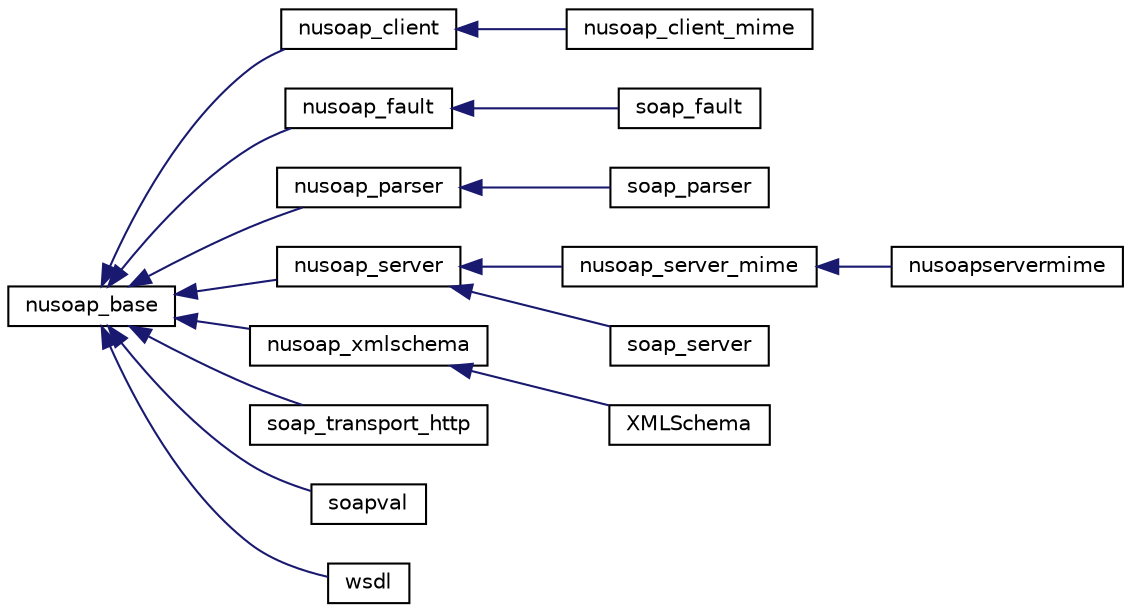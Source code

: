 digraph "Graphical Class Hierarchy"
{
 // LATEX_PDF_SIZE
  edge [fontname="Helvetica",fontsize="10",labelfontname="Helvetica",labelfontsize="10"];
  node [fontname="Helvetica",fontsize="10",shape=record];
  rankdir="LR";
  Node0 [label="nusoap_base",height=0.2,width=0.4,color="black", fillcolor="white", style="filled",URL="$classnusoap__base.html",tooltip=" "];
  Node0 -> Node1 [dir="back",color="midnightblue",fontsize="10",style="solid",fontname="Helvetica"];
  Node1 [label="nusoap_client",height=0.2,width=0.4,color="black", fillcolor="white", style="filled",URL="$classnusoap__client.html",tooltip=" "];
  Node1 -> Node2 [dir="back",color="midnightblue",fontsize="10",style="solid",fontname="Helvetica"];
  Node2 [label="nusoap_client_mime",height=0.2,width=0.4,color="black", fillcolor="white", style="filled",URL="$classnusoap__client__mime.html",tooltip=" "];
  Node0 -> Node3 [dir="back",color="midnightblue",fontsize="10",style="solid",fontname="Helvetica"];
  Node3 [label="nusoap_fault",height=0.2,width=0.4,color="black", fillcolor="white", style="filled",URL="$classnusoap__fault.html",tooltip=" "];
  Node3 -> Node4 [dir="back",color="midnightblue",fontsize="10",style="solid",fontname="Helvetica"];
  Node4 [label="soap_fault",height=0.2,width=0.4,color="black", fillcolor="white", style="filled",URL="$classsoap__fault.html",tooltip=" "];
  Node0 -> Node5 [dir="back",color="midnightblue",fontsize="10",style="solid",fontname="Helvetica"];
  Node5 [label="nusoap_parser",height=0.2,width=0.4,color="black", fillcolor="white", style="filled",URL="$classnusoap__parser.html",tooltip=" "];
  Node5 -> Node6 [dir="back",color="midnightblue",fontsize="10",style="solid",fontname="Helvetica"];
  Node6 [label="soap_parser",height=0.2,width=0.4,color="black", fillcolor="white", style="filled",URL="$classsoap__parser.html",tooltip=" "];
  Node0 -> Node7 [dir="back",color="midnightblue",fontsize="10",style="solid",fontname="Helvetica"];
  Node7 [label="nusoap_server",height=0.2,width=0.4,color="black", fillcolor="white", style="filled",URL="$classnusoap__server.html",tooltip=" "];
  Node7 -> Node8 [dir="back",color="midnightblue",fontsize="10",style="solid",fontname="Helvetica"];
  Node8 [label="nusoap_server_mime",height=0.2,width=0.4,color="black", fillcolor="white", style="filled",URL="$classnusoap__server__mime.html",tooltip=" "];
  Node8 -> Node9 [dir="back",color="midnightblue",fontsize="10",style="solid",fontname="Helvetica"];
  Node9 [label="nusoapservermime",height=0.2,width=0.4,color="black", fillcolor="white", style="filled",URL="$classnusoapservermime.html",tooltip=" "];
  Node7 -> Node10 [dir="back",color="midnightblue",fontsize="10",style="solid",fontname="Helvetica"];
  Node10 [label="soap_server",height=0.2,width=0.4,color="black", fillcolor="white", style="filled",URL="$classsoap__server.html",tooltip=" "];
  Node0 -> Node11 [dir="back",color="midnightblue",fontsize="10",style="solid",fontname="Helvetica"];
  Node11 [label="nusoap_xmlschema",height=0.2,width=0.4,color="black", fillcolor="white", style="filled",URL="$classnusoap__xmlschema.html",tooltip=" "];
  Node11 -> Node12 [dir="back",color="midnightblue",fontsize="10",style="solid",fontname="Helvetica"];
  Node12 [label="XMLSchema",height=0.2,width=0.4,color="black", fillcolor="white", style="filled",URL="$class_x_m_l_schema.html",tooltip=" "];
  Node0 -> Node13 [dir="back",color="midnightblue",fontsize="10",style="solid",fontname="Helvetica"];
  Node13 [label="soap_transport_http",height=0.2,width=0.4,color="black", fillcolor="white", style="filled",URL="$classsoap__transport__http.html",tooltip=" "];
  Node0 -> Node14 [dir="back",color="midnightblue",fontsize="10",style="solid",fontname="Helvetica"];
  Node14 [label="soapval",height=0.2,width=0.4,color="black", fillcolor="white", style="filled",URL="$classsoapval.html",tooltip=" "];
  Node0 -> Node15 [dir="back",color="midnightblue",fontsize="10",style="solid",fontname="Helvetica"];
  Node15 [label="wsdl",height=0.2,width=0.4,color="black", fillcolor="white", style="filled",URL="$classwsdl.html",tooltip=" "];
}
